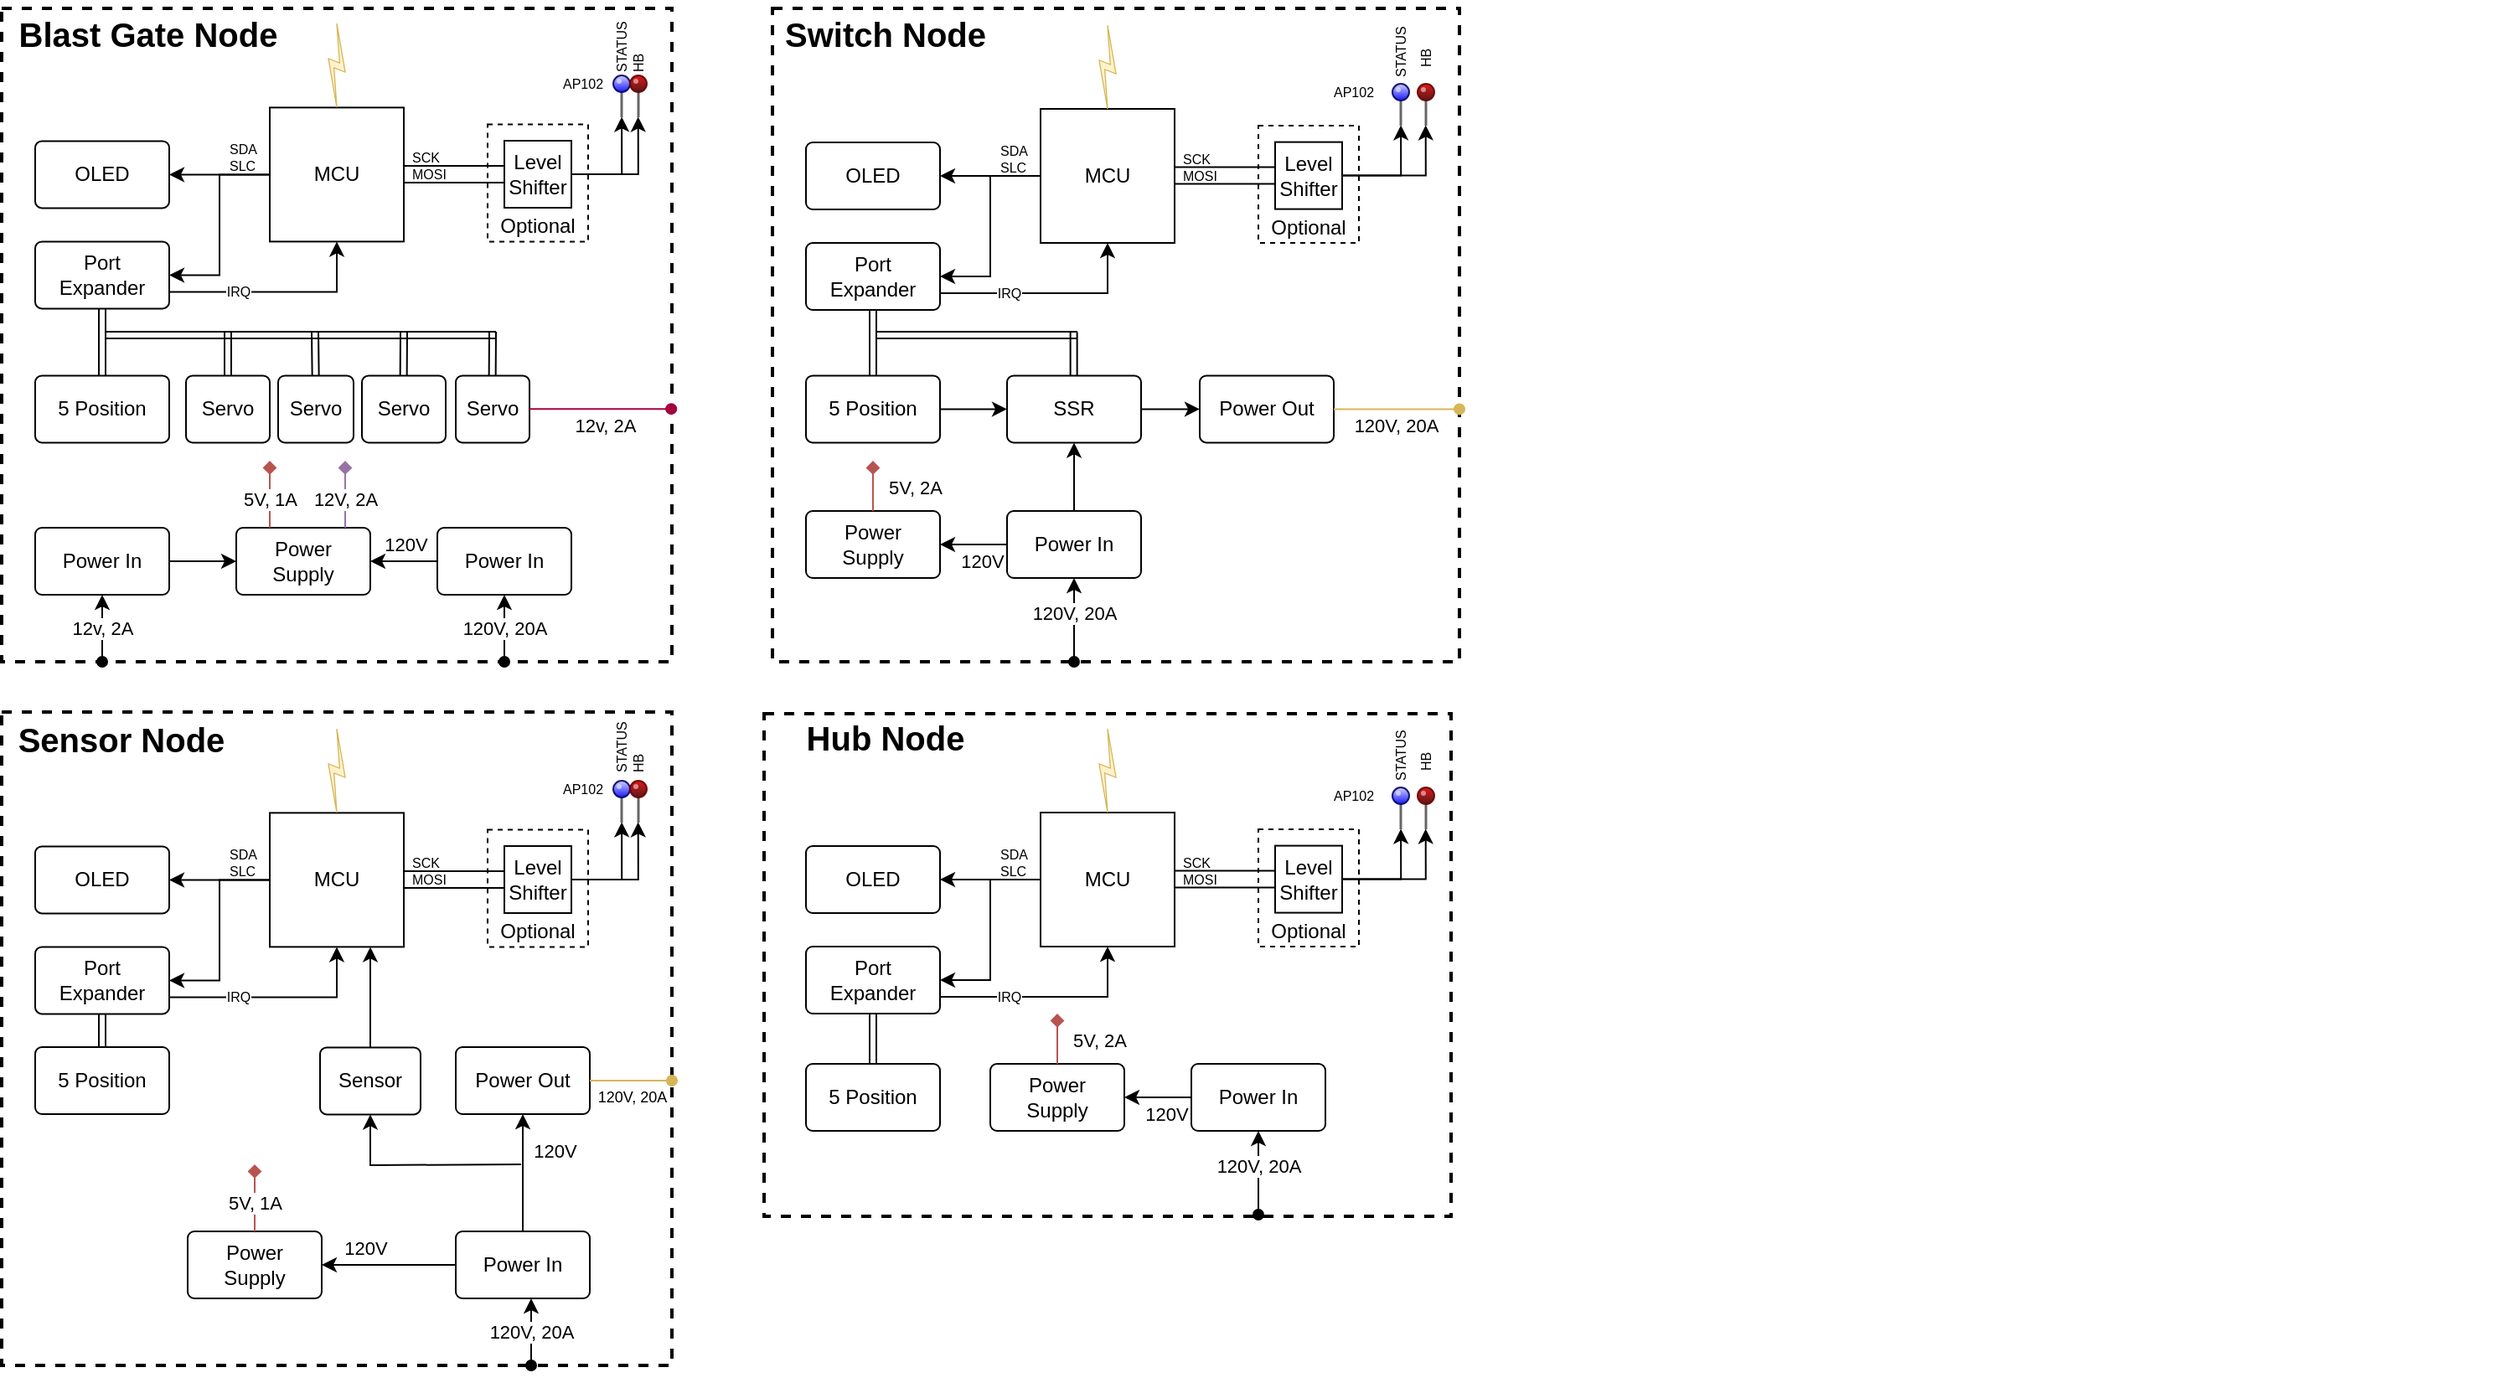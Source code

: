 <mxfile version="22.1.16" type="device">
  <diagram name="System Diagram" id="_6ZR1rnGaM5o8_mGD8o8">
    <mxGraphModel dx="1725" dy="1144" grid="1" gridSize="10" guides="1" tooltips="1" connect="1" arrows="1" fold="1" page="1" pageScale="1" pageWidth="1100" pageHeight="850" math="0" shadow="0">
      <root>
        <mxCell id="0" />
        <mxCell id="1" parent="0" />
        <mxCell id="WBga6ls1zmcrAyu4OCtN-157" value="" style="rounded=0;whiteSpace=wrap;html=1;fillColor=none;dashed=1;strokeWidth=2;" vertex="1" parent="1">
          <mxGeometry x="485" y="441" width="410" height="300" as="geometry" />
        </mxCell>
        <mxCell id="WBga6ls1zmcrAyu4OCtN-152" value="" style="rounded=0;whiteSpace=wrap;html=1;fillColor=none;dashed=1;strokeWidth=2;" vertex="1" parent="1">
          <mxGeometry x="30" y="440" width="400" height="390" as="geometry" />
        </mxCell>
        <mxCell id="WBga6ls1zmcrAyu4OCtN-1" value="" style="rounded=0;whiteSpace=wrap;html=1;fillColor=none;dashed=1;strokeWidth=2;" vertex="1" parent="1">
          <mxGeometry x="30" y="20" width="400" height="390" as="geometry" />
        </mxCell>
        <mxCell id="WBga6ls1zmcrAyu4OCtN-69" value="" style="rounded=0;whiteSpace=wrap;html=1;fillColor=none;dashed=1;strokeWidth=2;" vertex="1" parent="1">
          <mxGeometry x="490" y="20" width="410" height="390" as="geometry" />
        </mxCell>
        <mxCell id="faHavcR_tkQ8VPPTcjVU-18" value="" style="edgeStyle=orthogonalEdgeStyle;rounded=0;orthogonalLoop=1;jettySize=auto;html=1;" parent="1" source="faHavcR_tkQ8VPPTcjVU-1" target="faHavcR_tkQ8VPPTcjVU-17" edge="1">
          <mxGeometry relative="1" as="geometry" />
        </mxCell>
        <mxCell id="faHavcR_tkQ8VPPTcjVU-1" value="MCU" style="whiteSpace=wrap;html=1;aspect=fixed;" parent="1" vertex="1">
          <mxGeometry x="190" y="79.2" width="80" height="80" as="geometry" />
        </mxCell>
        <mxCell id="faHavcR_tkQ8VPPTcjVU-4" value="" style="verticalLabelPosition=top;html=1;shadow=0;dashed=0;verticalAlign=bottom;strokeWidth=1;shape=mxgraph.ios.iPin;fillColor2=#ccccff;fillColor3=#0000ff;strokeColor=#000066;" parent="1" vertex="1">
          <mxGeometry x="395" y="60.0" width="10" height="25" as="geometry" />
        </mxCell>
        <mxCell id="faHavcR_tkQ8VPPTcjVU-5" value="" style="verticalLabelPosition=top;html=1;shadow=0;dashed=0;verticalAlign=bottom;strokeWidth=1;shape=mxgraph.ios.iPin;fillColor2=#dd0000;fillColor3=#440000;strokeColor=#660000;" parent="1" vertex="1">
          <mxGeometry x="405" y="60.0" width="10" height="25" as="geometry" />
        </mxCell>
        <mxCell id="faHavcR_tkQ8VPPTcjVU-11" value="" style="edgeStyle=orthogonalEdgeStyle;rounded=0;orthogonalLoop=1;jettySize=auto;html=1;exitX=1;exitY=0.5;exitDx=0;exitDy=0;entryX=0.505;entryY=0.988;entryDx=0;entryDy=0;entryPerimeter=0;" parent="1" source="0y04TVZpyS5Dk4caRMlW-12" target="faHavcR_tkQ8VPPTcjVU-4" edge="1">
          <mxGeometry relative="1" as="geometry">
            <mxPoint x="280" y="129.2" as="sourcePoint" />
            <mxPoint x="335" y="69.2" as="targetPoint" />
          </mxGeometry>
        </mxCell>
        <mxCell id="faHavcR_tkQ8VPPTcjVU-12" value="" style="edgeStyle=orthogonalEdgeStyle;rounded=0;orthogonalLoop=1;jettySize=auto;html=1;exitX=1;exitY=0.5;exitDx=0;exitDy=0;entryX=0.485;entryY=0.988;entryDx=0;entryDy=0;entryPerimeter=0;" parent="1" source="0y04TVZpyS5Dk4caRMlW-12" target="faHavcR_tkQ8VPPTcjVU-5" edge="1">
          <mxGeometry relative="1" as="geometry">
            <mxPoint x="280" y="129.2" as="sourcePoint" />
            <mxPoint x="345" y="74.2" as="targetPoint" />
          </mxGeometry>
        </mxCell>
        <mxCell id="faHavcR_tkQ8VPPTcjVU-16" value="STATUS" style="text;html=1;strokeColor=none;fillColor=none;align=left;verticalAlign=middle;whiteSpace=wrap;rounded=0;spacing=0;fontSize=8;rotation=-90;" parent="1" vertex="1">
          <mxGeometry x="380" y="33.0" width="40" height="10" as="geometry" />
        </mxCell>
        <mxCell id="faHavcR_tkQ8VPPTcjVU-17" value="OLED" style="rounded=1;arcSize=10;whiteSpace=wrap;html=1;align=center;" parent="1" vertex="1">
          <mxGeometry x="50" y="99.2" width="80" height="40" as="geometry" />
        </mxCell>
        <mxCell id="faHavcR_tkQ8VPPTcjVU-19" value="AP102" style="text;html=1;strokeColor=none;fillColor=none;align=left;verticalAlign=middle;whiteSpace=wrap;rounded=0;spacing=0;fontSize=8;rotation=0;" parent="1" vertex="1">
          <mxGeometry x="365" y="60.0" width="30" height="10" as="geometry" />
        </mxCell>
        <mxCell id="faHavcR_tkQ8VPPTcjVU-21" value="5 Position" style="rounded=1;arcSize=10;whiteSpace=wrap;html=1;align=center;" parent="1" vertex="1">
          <mxGeometry x="50" y="239.2" width="80" height="40" as="geometry" />
        </mxCell>
        <mxCell id="faHavcR_tkQ8VPPTcjVU-22" value="Port&lt;br&gt;Expander" style="rounded=1;arcSize=10;whiteSpace=wrap;html=1;align=center;" parent="1" vertex="1">
          <mxGeometry x="50" y="159.2" width="80" height="40" as="geometry" />
        </mxCell>
        <mxCell id="faHavcR_tkQ8VPPTcjVU-24" value="" style="edgeStyle=orthogonalEdgeStyle;rounded=0;orthogonalLoop=1;jettySize=auto;html=1;exitX=0;exitY=0.5;exitDx=0;exitDy=0;entryX=1;entryY=0.5;entryDx=0;entryDy=0;" parent="1" source="faHavcR_tkQ8VPPTcjVU-1" target="faHavcR_tkQ8VPPTcjVU-22" edge="1">
          <mxGeometry relative="1" as="geometry">
            <mxPoint x="200" y="129.2" as="sourcePoint" />
            <mxPoint x="160" y="129.2" as="targetPoint" />
          </mxGeometry>
        </mxCell>
        <mxCell id="faHavcR_tkQ8VPPTcjVU-28" value="SDA" style="text;html=1;strokeColor=none;fillColor=none;align=left;verticalAlign=middle;whiteSpace=wrap;rounded=0;spacing=0;fontSize=8;rotation=0;" parent="1" vertex="1">
          <mxGeometry x="166" y="99" width="20" height="10" as="geometry" />
        </mxCell>
        <mxCell id="faHavcR_tkQ8VPPTcjVU-29" value="SLC" style="text;html=1;strokeColor=none;fillColor=none;align=left;verticalAlign=middle;whiteSpace=wrap;rounded=0;spacing=0;fontSize=8;rotation=0;" parent="1" vertex="1">
          <mxGeometry x="166" y="109.2" width="20" height="10" as="geometry" />
        </mxCell>
        <mxCell id="0y04TVZpyS5Dk4caRMlW-4" value="" style="shape=image;verticalLabelPosition=bottom;labelBackgroundColor=default;verticalAlign=top;aspect=fixed;imageAspect=0;image=https://files.seeedstudio.com/wiki/XIAO_WiFi/pin_map-2.png;" parent="1" vertex="1">
          <mxGeometry x="1160" y="40" width="360" height="202.5" as="geometry" />
        </mxCell>
        <mxCell id="0y04TVZpyS5Dk4caRMlW-7" value="" style="endArrow=none;html=1;rounded=0;exitX=1;exitY=0.75;exitDx=0;exitDy=0;" parent="1" edge="1">
          <mxGeometry width="50" height="50" relative="1" as="geometry">
            <mxPoint x="270" y="114" as="sourcePoint" />
            <mxPoint x="360" y="114" as="targetPoint" />
          </mxGeometry>
        </mxCell>
        <mxCell id="0y04TVZpyS5Dk4caRMlW-8" value="" style="endArrow=none;html=1;rounded=0;exitX=1;exitY=0.75;exitDx=0;exitDy=0;" parent="1" edge="1">
          <mxGeometry width="50" height="50" relative="1" as="geometry">
            <mxPoint x="270" y="124" as="sourcePoint" />
            <mxPoint x="360" y="124" as="targetPoint" />
          </mxGeometry>
        </mxCell>
        <mxCell id="0y04TVZpyS5Dk4caRMlW-9" value="SCK" style="text;html=1;strokeColor=none;fillColor=none;align=left;verticalAlign=middle;whiteSpace=wrap;rounded=0;spacing=0;fontSize=8;rotation=0;" parent="1" vertex="1">
          <mxGeometry x="275" y="104" width="30" height="10" as="geometry" />
        </mxCell>
        <mxCell id="0y04TVZpyS5Dk4caRMlW-10" value="MOSI" style="text;html=1;strokeColor=none;fillColor=none;align=left;verticalAlign=middle;whiteSpace=wrap;rounded=0;spacing=0;fontSize=8;rotation=0;" parent="1" vertex="1">
          <mxGeometry x="275" y="114" width="30" height="10" as="geometry" />
        </mxCell>
        <mxCell id="0y04TVZpyS5Dk4caRMlW-12" value="Level Shifter" style="whiteSpace=wrap;html=1;aspect=fixed;" parent="1" vertex="1">
          <mxGeometry x="330" y="99" width="40" height="40" as="geometry" />
        </mxCell>
        <mxCell id="0y04TVZpyS5Dk4caRMlW-13" value="" style="shape=link;html=1;rounded=0;entryX=0.5;entryY=1;entryDx=0;entryDy=0;" parent="1" source="faHavcR_tkQ8VPPTcjVU-21" target="faHavcR_tkQ8VPPTcjVU-22" edge="1">
          <mxGeometry width="100" relative="1" as="geometry">
            <mxPoint x="186" y="289.2" as="sourcePoint" />
            <mxPoint x="286" y="289.2" as="targetPoint" />
          </mxGeometry>
        </mxCell>
        <mxCell id="0y04TVZpyS5Dk4caRMlW-15" value="Servo" style="rounded=1;arcSize=10;whiteSpace=wrap;html=1;align=center;" parent="1" vertex="1">
          <mxGeometry x="195" y="239.2" width="45" height="40" as="geometry" />
        </mxCell>
        <mxCell id="0y04TVZpyS5Dk4caRMlW-17" value="Servo" style="rounded=1;arcSize=10;whiteSpace=wrap;html=1;align=center;" parent="1" vertex="1">
          <mxGeometry x="140" y="239.2" width="50" height="40" as="geometry" />
        </mxCell>
        <mxCell id="0y04TVZpyS5Dk4caRMlW-18" value="" style="shape=link;html=1;rounded=0;" parent="1" edge="1">
          <mxGeometry width="100" relative="1" as="geometry">
            <mxPoint x="325" y="215" as="sourcePoint" />
            <mxPoint x="92" y="215" as="targetPoint" />
          </mxGeometry>
        </mxCell>
        <mxCell id="0y04TVZpyS5Dk4caRMlW-20" value="" style="shape=link;html=1;rounded=0;entryX=0.5;entryY=0;entryDx=0;entryDy=0;" parent="1" target="0y04TVZpyS5Dk4caRMlW-17" edge="1">
          <mxGeometry width="100" relative="1" as="geometry">
            <mxPoint x="165" y="213" as="sourcePoint" />
            <mxPoint x="190" y="239.2" as="targetPoint" />
          </mxGeometry>
        </mxCell>
        <mxCell id="0y04TVZpyS5Dk4caRMlW-21" value="Servo" style="rounded=1;arcSize=10;whiteSpace=wrap;html=1;align=center;" parent="1" vertex="1">
          <mxGeometry x="245" y="239.2" width="50" height="40" as="geometry" />
        </mxCell>
        <mxCell id="0y04TVZpyS5Dk4caRMlW-22" value="Servo" style="rounded=1;arcSize=10;whiteSpace=wrap;html=1;align=center;" parent="1" vertex="1">
          <mxGeometry x="301" y="239.2" width="44" height="40" as="geometry" />
        </mxCell>
        <mxCell id="CfkxPBZo19fO3jGWPA_i-1" value="Power&lt;br&gt;Supply" style="rounded=1;arcSize=10;whiteSpace=wrap;html=1;align=center;" parent="1" vertex="1">
          <mxGeometry x="170" y="330" width="80" height="40" as="geometry" />
        </mxCell>
        <mxCell id="CfkxPBZo19fO3jGWPA_i-2" value="" style="endArrow=diamond;html=1;rounded=0;endFill=1;fillColor=#f8cecc;strokeColor=#b85450;" parent="1" edge="1">
          <mxGeometry width="50" height="50" relative="1" as="geometry">
            <mxPoint x="190" y="330" as="sourcePoint" />
            <mxPoint x="190" y="290" as="targetPoint" />
          </mxGeometry>
        </mxCell>
        <mxCell id="CfkxPBZo19fO3jGWPA_i-5" value="5V, 1A" style="edgeLabel;html=1;align=center;verticalAlign=middle;resizable=0;points=[];" parent="CfkxPBZo19fO3jGWPA_i-2" vertex="1" connectable="0">
          <mxGeometry x="-0.441" relative="1" as="geometry">
            <mxPoint y="-6" as="offset" />
          </mxGeometry>
        </mxCell>
        <mxCell id="CfkxPBZo19fO3jGWPA_i-3" value="" style="endArrow=classic;html=1;rounded=0;entryX=1;entryY=0.5;entryDx=0;entryDy=0;edgeStyle=orthogonalEdgeStyle;" parent="1" source="CfkxPBZo19fO3jGWPA_i-6" target="CfkxPBZo19fO3jGWPA_i-1" edge="1">
          <mxGeometry width="50" height="50" relative="1" as="geometry">
            <mxPoint x="149.71" y="410" as="sourcePoint" />
            <mxPoint x="149.71" y="350" as="targetPoint" />
          </mxGeometry>
        </mxCell>
        <mxCell id="CfkxPBZo19fO3jGWPA_i-4" value="120V" style="edgeLabel;html=1;align=center;verticalAlign=middle;resizable=0;points=[];" parent="CfkxPBZo19fO3jGWPA_i-3" vertex="1" connectable="0">
          <mxGeometry x="0.729" relative="1" as="geometry">
            <mxPoint x="15" y="-10" as="offset" />
          </mxGeometry>
        </mxCell>
        <mxCell id="CfkxPBZo19fO3jGWPA_i-6" value="Power In" style="rounded=1;arcSize=10;whiteSpace=wrap;html=1;align=center;" parent="1" vertex="1">
          <mxGeometry x="290" y="330" width="80" height="40" as="geometry" />
        </mxCell>
        <mxCell id="CfkxPBZo19fO3jGWPA_i-8" value="" style="endArrow=classic;html=1;rounded=0;startArrow=oval;startFill=1;" parent="1" edge="1" target="CfkxPBZo19fO3jGWPA_i-6">
          <mxGeometry width="50" height="50" relative="1" as="geometry">
            <mxPoint x="330" y="410" as="sourcePoint" />
            <mxPoint x="300" y="450.0" as="targetPoint" />
          </mxGeometry>
        </mxCell>
        <mxCell id="CfkxPBZo19fO3jGWPA_i-9" value="120V, 20A" style="edgeLabel;html=1;align=center;verticalAlign=middle;resizable=0;points=[];" parent="CfkxPBZo19fO3jGWPA_i-8" vertex="1" connectable="0">
          <mxGeometry x="0.729" relative="1" as="geometry">
            <mxPoint y="14" as="offset" />
          </mxGeometry>
        </mxCell>
        <mxCell id="CfkxPBZo19fO3jGWPA_i-12" value="Optional" style="whiteSpace=wrap;html=1;dashed=1;verticalAlign=bottom;spacing=-1;labelBackgroundColor=default;fillColor=none;spacingBottom=3;" parent="1" vertex="1">
          <mxGeometry x="320" y="89.2" width="60" height="70" as="geometry" />
        </mxCell>
        <mxCell id="CfkxPBZo19fO3jGWPA_i-14" value="HB" style="text;html=1;strokeColor=none;fillColor=none;align=left;verticalAlign=middle;whiteSpace=wrap;rounded=0;spacing=0;fontSize=8;rotation=-90;" parent="1" vertex="1">
          <mxGeometry x="390" y="33.0" width="40" height="10" as="geometry" />
        </mxCell>
        <mxCell id="CfkxPBZo19fO3jGWPA_i-15" value="Power In" style="rounded=1;arcSize=10;whiteSpace=wrap;html=1;align=center;" parent="1" vertex="1">
          <mxGeometry x="50" y="330" width="80" height="40" as="geometry" />
        </mxCell>
        <mxCell id="CfkxPBZo19fO3jGWPA_i-16" value="" style="endArrow=classic;html=1;rounded=0;startArrow=oval;startFill=1;" parent="1" target="CfkxPBZo19fO3jGWPA_i-15" edge="1">
          <mxGeometry width="50" height="50" relative="1" as="geometry">
            <mxPoint x="90" y="410" as="sourcePoint" />
            <mxPoint x="80" y="450.0" as="targetPoint" />
          </mxGeometry>
        </mxCell>
        <mxCell id="CfkxPBZo19fO3jGWPA_i-17" value="12v, 2A" style="edgeLabel;html=1;align=center;verticalAlign=middle;resizable=0;points=[];" parent="CfkxPBZo19fO3jGWPA_i-16" vertex="1" connectable="0">
          <mxGeometry x="0.729" relative="1" as="geometry">
            <mxPoint y="14" as="offset" />
          </mxGeometry>
        </mxCell>
        <mxCell id="CfkxPBZo19fO3jGWPA_i-20" value="" style="endArrow=classic;html=1;rounded=0;entryX=0;entryY=0.5;entryDx=0;entryDy=0;edgeStyle=orthogonalEdgeStyle;" parent="1" source="CfkxPBZo19fO3jGWPA_i-15" target="CfkxPBZo19fO3jGWPA_i-1" edge="1">
          <mxGeometry width="50" height="50" relative="1" as="geometry">
            <mxPoint x="79.76" y="410" as="sourcePoint" />
            <mxPoint x="79.76" y="370" as="targetPoint" />
          </mxGeometry>
        </mxCell>
        <mxCell id="WBga6ls1zmcrAyu4OCtN-2" value="Blast Gate Node" style="text;html=1;strokeColor=none;fillColor=none;align=center;verticalAlign=middle;whiteSpace=wrap;rounded=0;fontSize=20;fontStyle=1" vertex="1" parent="1">
          <mxGeometry x="30" y="20" width="175" height="30" as="geometry" />
        </mxCell>
        <mxCell id="WBga6ls1zmcrAyu4OCtN-4" value="" style="edgeStyle=orthogonalEdgeStyle;rounded=0;orthogonalLoop=1;jettySize=auto;html=1;" edge="1" parent="1" source="WBga6ls1zmcrAyu4OCtN-5" target="WBga6ls1zmcrAyu4OCtN-19">
          <mxGeometry relative="1" as="geometry" />
        </mxCell>
        <mxCell id="WBga6ls1zmcrAyu4OCtN-5" value="MCU" style="whiteSpace=wrap;html=1;aspect=fixed;" vertex="1" parent="1">
          <mxGeometry x="650" y="80" width="80" height="80" as="geometry" />
        </mxCell>
        <mxCell id="WBga6ls1zmcrAyu4OCtN-6" value="" style="verticalAlign=top;verticalLabelPosition=bottom;labelPosition=center;align=center;html=1;outlineConnect=0;fillColor=#fff2cc;strokeColor=#d6b656;gradientDirection=north;strokeWidth=2;shape=mxgraph.networks.comm_link;" vertex="1" parent="1">
          <mxGeometry x="685" y="30" width="10" height="50" as="geometry" />
        </mxCell>
        <mxCell id="WBga6ls1zmcrAyu4OCtN-8" value="" style="verticalLabelPosition=top;html=1;shadow=0;dashed=0;verticalAlign=bottom;strokeWidth=1;shape=mxgraph.ios.iPin;fillColor2=#ccccff;fillColor3=#0000ff;strokeColor=#000066;" vertex="1" parent="1">
          <mxGeometry x="860" y="65" width="10" height="25" as="geometry" />
        </mxCell>
        <mxCell id="WBga6ls1zmcrAyu4OCtN-9" value="" style="verticalLabelPosition=top;html=1;shadow=0;dashed=0;verticalAlign=bottom;strokeWidth=1;shape=mxgraph.ios.iPin;fillColor2=#dd0000;fillColor3=#440000;strokeColor=#660000;" vertex="1" parent="1">
          <mxGeometry x="875" y="65" width="10" height="25" as="geometry" />
        </mxCell>
        <mxCell id="WBga6ls1zmcrAyu4OCtN-13" value="" style="edgeStyle=orthogonalEdgeStyle;rounded=0;orthogonalLoop=1;jettySize=auto;html=1;exitX=1;exitY=0.5;exitDx=0;exitDy=0;entryX=0.505;entryY=0.988;entryDx=0;entryDy=0;entryPerimeter=0;" edge="1" parent="1" source="WBga6ls1zmcrAyu4OCtN-30" target="WBga6ls1zmcrAyu4OCtN-8">
          <mxGeometry relative="1" as="geometry">
            <mxPoint x="740" y="130" as="sourcePoint" />
            <mxPoint x="795" y="70" as="targetPoint" />
          </mxGeometry>
        </mxCell>
        <mxCell id="WBga6ls1zmcrAyu4OCtN-14" value="" style="edgeStyle=orthogonalEdgeStyle;rounded=0;orthogonalLoop=1;jettySize=auto;html=1;exitX=1;exitY=0.5;exitDx=0;exitDy=0;entryX=0.485;entryY=0.988;entryDx=0;entryDy=0;entryPerimeter=0;" edge="1" parent="1" source="WBga6ls1zmcrAyu4OCtN-30" target="WBga6ls1zmcrAyu4OCtN-9">
          <mxGeometry relative="1" as="geometry">
            <mxPoint x="740" y="130" as="sourcePoint" />
            <mxPoint x="805" y="75" as="targetPoint" />
          </mxGeometry>
        </mxCell>
        <mxCell id="WBga6ls1zmcrAyu4OCtN-18" value="STATUS" style="text;html=1;strokeColor=none;fillColor=none;align=left;verticalAlign=middle;whiteSpace=wrap;rounded=0;spacing=0;fontSize=8;rotation=-90;" vertex="1" parent="1">
          <mxGeometry x="845" y="36" width="40" height="10" as="geometry" />
        </mxCell>
        <mxCell id="WBga6ls1zmcrAyu4OCtN-19" value="OLED" style="rounded=1;arcSize=10;whiteSpace=wrap;html=1;align=center;" vertex="1" parent="1">
          <mxGeometry x="510" y="100" width="80" height="40" as="geometry" />
        </mxCell>
        <mxCell id="WBga6ls1zmcrAyu4OCtN-20" value="AP102" style="text;html=1;strokeColor=none;fillColor=none;align=left;verticalAlign=middle;whiteSpace=wrap;rounded=0;spacing=0;fontSize=8;rotation=0;" vertex="1" parent="1">
          <mxGeometry x="825" y="65" width="30" height="10" as="geometry" />
        </mxCell>
        <mxCell id="WBga6ls1zmcrAyu4OCtN-21" value="5 Position" style="rounded=1;arcSize=10;whiteSpace=wrap;html=1;align=center;" vertex="1" parent="1">
          <mxGeometry x="510" y="239.2" width="80" height="40" as="geometry" />
        </mxCell>
        <mxCell id="WBga6ls1zmcrAyu4OCtN-22" value="Port&lt;br&gt;Expander" style="rounded=1;arcSize=10;whiteSpace=wrap;html=1;align=center;" vertex="1" parent="1">
          <mxGeometry x="510" y="160" width="80" height="40" as="geometry" />
        </mxCell>
        <mxCell id="WBga6ls1zmcrAyu4OCtN-23" value="" style="edgeStyle=orthogonalEdgeStyle;rounded=0;orthogonalLoop=1;jettySize=auto;html=1;exitX=0;exitY=0.5;exitDx=0;exitDy=0;entryX=1;entryY=0.5;entryDx=0;entryDy=0;" edge="1" parent="1" source="WBga6ls1zmcrAyu4OCtN-5" target="WBga6ls1zmcrAyu4OCtN-22">
          <mxGeometry relative="1" as="geometry">
            <mxPoint x="660" y="130" as="sourcePoint" />
            <mxPoint x="620" y="130" as="targetPoint" />
          </mxGeometry>
        </mxCell>
        <mxCell id="WBga6ls1zmcrAyu4OCtN-24" value="SDA" style="text;html=1;strokeColor=none;fillColor=none;align=left;verticalAlign=middle;whiteSpace=wrap;rounded=0;spacing=0;fontSize=8;rotation=0;" vertex="1" parent="1">
          <mxGeometry x="626" y="99.8" width="20" height="10" as="geometry" />
        </mxCell>
        <mxCell id="WBga6ls1zmcrAyu4OCtN-25" value="SLC" style="text;html=1;strokeColor=none;fillColor=none;align=left;verticalAlign=middle;whiteSpace=wrap;rounded=0;spacing=0;fontSize=8;rotation=0;" vertex="1" parent="1">
          <mxGeometry x="626" y="110" width="20" height="10" as="geometry" />
        </mxCell>
        <mxCell id="WBga6ls1zmcrAyu4OCtN-26" value="" style="endArrow=none;html=1;rounded=0;exitX=1;exitY=0.75;exitDx=0;exitDy=0;" edge="1" parent="1">
          <mxGeometry width="50" height="50" relative="1" as="geometry">
            <mxPoint x="730" y="114.8" as="sourcePoint" />
            <mxPoint x="820" y="114.8" as="targetPoint" />
          </mxGeometry>
        </mxCell>
        <mxCell id="WBga6ls1zmcrAyu4OCtN-27" value="" style="endArrow=none;html=1;rounded=0;exitX=1;exitY=0.75;exitDx=0;exitDy=0;" edge="1" parent="1">
          <mxGeometry width="50" height="50" relative="1" as="geometry">
            <mxPoint x="730" y="124.8" as="sourcePoint" />
            <mxPoint x="820" y="124.8" as="targetPoint" />
          </mxGeometry>
        </mxCell>
        <mxCell id="WBga6ls1zmcrAyu4OCtN-28" value="SCK" style="text;html=1;strokeColor=none;fillColor=none;align=left;verticalAlign=middle;whiteSpace=wrap;rounded=0;spacing=0;fontSize=8;rotation=0;" vertex="1" parent="1">
          <mxGeometry x="735" y="104.8" width="30" height="10" as="geometry" />
        </mxCell>
        <mxCell id="WBga6ls1zmcrAyu4OCtN-29" value="MOSI" style="text;html=1;strokeColor=none;fillColor=none;align=left;verticalAlign=middle;whiteSpace=wrap;rounded=0;spacing=0;fontSize=8;rotation=0;" vertex="1" parent="1">
          <mxGeometry x="735" y="114.8" width="30" height="10" as="geometry" />
        </mxCell>
        <mxCell id="WBga6ls1zmcrAyu4OCtN-30" value="Level Shifter" style="whiteSpace=wrap;html=1;aspect=fixed;" vertex="1" parent="1">
          <mxGeometry x="790" y="99.8" width="40" height="40" as="geometry" />
        </mxCell>
        <mxCell id="WBga6ls1zmcrAyu4OCtN-31" value="" style="shape=link;html=1;rounded=0;entryX=0.5;entryY=1;entryDx=0;entryDy=0;" edge="1" parent="1" source="WBga6ls1zmcrAyu4OCtN-21" target="WBga6ls1zmcrAyu4OCtN-22">
          <mxGeometry width="100" relative="1" as="geometry">
            <mxPoint x="646" y="290" as="sourcePoint" />
            <mxPoint x="746" y="290" as="targetPoint" />
          </mxGeometry>
        </mxCell>
        <mxCell id="WBga6ls1zmcrAyu4OCtN-71" value="" style="edgeStyle=orthogonalEdgeStyle;rounded=0;orthogonalLoop=1;jettySize=auto;html=1;" edge="1" parent="1" source="WBga6ls1zmcrAyu4OCtN-33" target="WBga6ls1zmcrAyu4OCtN-56">
          <mxGeometry relative="1" as="geometry" />
        </mxCell>
        <mxCell id="WBga6ls1zmcrAyu4OCtN-33" value="SSR" style="rounded=1;arcSize=10;whiteSpace=wrap;html=1;align=center;" vertex="1" parent="1">
          <mxGeometry x="630" y="239.2" width="80" height="40" as="geometry" />
        </mxCell>
        <mxCell id="WBga6ls1zmcrAyu4OCtN-44" value="" style="rounded=0;orthogonalLoop=1;jettySize=auto;html=1;" edge="1" parent="1" source="WBga6ls1zmcrAyu4OCtN-21" target="WBga6ls1zmcrAyu4OCtN-33">
          <mxGeometry relative="1" as="geometry">
            <mxPoint x="590" y="259.2" as="sourcePoint" />
          </mxGeometry>
        </mxCell>
        <mxCell id="WBga6ls1zmcrAyu4OCtN-49" value="Power&lt;br&gt;Supply" style="rounded=1;arcSize=10;whiteSpace=wrap;html=1;align=center;" vertex="1" parent="1">
          <mxGeometry x="510" y="320" width="80" height="40" as="geometry" />
        </mxCell>
        <mxCell id="WBga6ls1zmcrAyu4OCtN-50" value="" style="endArrow=diamond;html=1;rounded=0;endFill=1;fillColor=#f8cecc;strokeColor=#b85450;" edge="1" parent="1" source="WBga6ls1zmcrAyu4OCtN-49">
          <mxGeometry width="50" height="50" relative="1" as="geometry">
            <mxPoint x="520" y="310" as="sourcePoint" />
            <mxPoint x="550" y="290" as="targetPoint" />
          </mxGeometry>
        </mxCell>
        <mxCell id="WBga6ls1zmcrAyu4OCtN-51" value="5V, 2A" style="edgeLabel;html=1;align=center;verticalAlign=middle;resizable=0;points=[];" vertex="1" connectable="0" parent="WBga6ls1zmcrAyu4OCtN-50">
          <mxGeometry x="-0.441" relative="1" as="geometry">
            <mxPoint x="25" y="-6" as="offset" />
          </mxGeometry>
        </mxCell>
        <mxCell id="WBga6ls1zmcrAyu4OCtN-52" value="" style="endArrow=classic;html=1;rounded=0;edgeStyle=orthogonalEdgeStyle;" edge="1" parent="1" source="WBga6ls1zmcrAyu4OCtN-55" target="WBga6ls1zmcrAyu4OCtN-49">
          <mxGeometry width="50" height="50" relative="1" as="geometry">
            <mxPoint x="489.71" y="410" as="sourcePoint" />
            <mxPoint x="489.71" y="350" as="targetPoint" />
          </mxGeometry>
        </mxCell>
        <mxCell id="WBga6ls1zmcrAyu4OCtN-53" value="120V" style="edgeLabel;html=1;align=center;verticalAlign=middle;resizable=0;points=[];" vertex="1" connectable="0" parent="WBga6ls1zmcrAyu4OCtN-52">
          <mxGeometry x="0.729" relative="1" as="geometry">
            <mxPoint x="19" y="10" as="offset" />
          </mxGeometry>
        </mxCell>
        <mxCell id="WBga6ls1zmcrAyu4OCtN-54" value="" style="edgeStyle=orthogonalEdgeStyle;rounded=0;orthogonalLoop=1;jettySize=auto;html=1;entryX=0.5;entryY=1;entryDx=0;entryDy=0;" edge="1" parent="1" source="WBga6ls1zmcrAyu4OCtN-55" target="WBga6ls1zmcrAyu4OCtN-33">
          <mxGeometry relative="1" as="geometry" />
        </mxCell>
        <mxCell id="WBga6ls1zmcrAyu4OCtN-55" value="Power In" style="rounded=1;arcSize=10;whiteSpace=wrap;html=1;align=center;" vertex="1" parent="1">
          <mxGeometry x="630" y="320" width="80" height="40" as="geometry" />
        </mxCell>
        <mxCell id="WBga6ls1zmcrAyu4OCtN-56" value="Power Out" style="rounded=1;arcSize=10;whiteSpace=wrap;html=1;align=center;" vertex="1" parent="1">
          <mxGeometry x="745" y="239.2" width="80" height="40" as="geometry" />
        </mxCell>
        <mxCell id="WBga6ls1zmcrAyu4OCtN-57" value="" style="endArrow=classic;html=1;rounded=0;startArrow=oval;startFill=1;" edge="1" parent="1" target="WBga6ls1zmcrAyu4OCtN-55">
          <mxGeometry width="50" height="50" relative="1" as="geometry">
            <mxPoint x="670" y="410" as="sourcePoint" />
            <mxPoint x="640" y="450" as="targetPoint" />
          </mxGeometry>
        </mxCell>
        <mxCell id="WBga6ls1zmcrAyu4OCtN-58" value="120V, 20A" style="edgeLabel;html=1;align=center;verticalAlign=middle;resizable=0;points=[];" vertex="1" connectable="0" parent="WBga6ls1zmcrAyu4OCtN-57">
          <mxGeometry x="0.729" relative="1" as="geometry">
            <mxPoint y="14" as="offset" />
          </mxGeometry>
        </mxCell>
        <mxCell id="WBga6ls1zmcrAyu4OCtN-59" value="" style="endArrow=oval;html=1;rounded=0;endFill=1;fillColor=#fff2cc;strokeColor=#d6b656;" edge="1" parent="1" source="WBga6ls1zmcrAyu4OCtN-56">
          <mxGeometry width="50" height="50" relative="1" as="geometry">
            <mxPoint x="790" y="239.2" as="sourcePoint" />
            <mxPoint x="900" y="259.2" as="targetPoint" />
          </mxGeometry>
        </mxCell>
        <mxCell id="WBga6ls1zmcrAyu4OCtN-60" value="120V, 20A" style="edgeLabel;html=1;align=center;verticalAlign=middle;resizable=0;points=[];" vertex="1" connectable="0" parent="WBga6ls1zmcrAyu4OCtN-59">
          <mxGeometry x="0.729" relative="1" as="geometry">
            <mxPoint x="-28" y="10" as="offset" />
          </mxGeometry>
        </mxCell>
        <mxCell id="WBga6ls1zmcrAyu4OCtN-61" value="Optional" style="whiteSpace=wrap;html=1;dashed=1;verticalAlign=bottom;spacing=-1;labelBackgroundColor=default;fillColor=none;spacingBottom=3;" vertex="1" parent="1">
          <mxGeometry x="780" y="90" width="60" height="70" as="geometry" />
        </mxCell>
        <mxCell id="WBga6ls1zmcrAyu4OCtN-62" value="HB" style="text;html=1;strokeColor=none;fillColor=none;align=left;verticalAlign=middle;whiteSpace=wrap;rounded=0;spacing=0;fontSize=8;rotation=-90;" vertex="1" parent="1">
          <mxGeometry x="860" y="30" width="40" height="10" as="geometry" />
        </mxCell>
        <mxCell id="WBga6ls1zmcrAyu4OCtN-70" value="Switch Node" style="text;html=1;strokeColor=none;fillColor=none;align=center;verticalAlign=middle;whiteSpace=wrap;rounded=0;fontSize=20;fontStyle=1" vertex="1" parent="1">
          <mxGeometry x="490" y="20" width="135" height="30" as="geometry" />
        </mxCell>
        <mxCell id="WBga6ls1zmcrAyu4OCtN-72" value="" style="verticalAlign=top;verticalLabelPosition=bottom;labelPosition=center;align=center;html=1;outlineConnect=0;fillColor=#fff2cc;strokeColor=#d6b656;gradientDirection=north;strokeWidth=2;shape=mxgraph.networks.comm_link;" vertex="1" parent="1">
          <mxGeometry x="225" y="29.0" width="10" height="50" as="geometry" />
        </mxCell>
        <mxCell id="WBga6ls1zmcrAyu4OCtN-73" value="" style="endArrow=classic;html=1;rounded=0;entryX=0.5;entryY=1;entryDx=0;entryDy=0;exitX=1;exitY=0.75;exitDx=0;exitDy=0;edgeStyle=orthogonalEdgeStyle;fontSize=10;" edge="1" parent="1" source="faHavcR_tkQ8VPPTcjVU-22" target="faHavcR_tkQ8VPPTcjVU-1">
          <mxGeometry width="50" height="50" relative="1" as="geometry">
            <mxPoint x="460" y="299.2" as="sourcePoint" />
            <mxPoint x="510" y="249.2" as="targetPoint" />
          </mxGeometry>
        </mxCell>
        <mxCell id="WBga6ls1zmcrAyu4OCtN-75" value="&lt;font style=&quot;font-size: 8px;&quot;&gt;IRQ&lt;/font&gt;" style="edgeLabel;html=1;align=center;verticalAlign=middle;resizable=0;points=[];" vertex="1" connectable="0" parent="WBga6ls1zmcrAyu4OCtN-73">
          <mxGeometry x="-0.366" y="1" relative="1" as="geometry">
            <mxPoint as="offset" />
          </mxGeometry>
        </mxCell>
        <mxCell id="WBga6ls1zmcrAyu4OCtN-76" value="" style="edgeStyle=orthogonalEdgeStyle;rounded=0;orthogonalLoop=1;jettySize=auto;html=1;" edge="1" source="WBga6ls1zmcrAyu4OCtN-77" target="WBga6ls1zmcrAyu4OCtN-82" parent="1">
          <mxGeometry relative="1" as="geometry" />
        </mxCell>
        <mxCell id="WBga6ls1zmcrAyu4OCtN-77" value="MCU" style="whiteSpace=wrap;html=1;aspect=fixed;" vertex="1" parent="1">
          <mxGeometry x="190" y="500.2" width="80" height="80" as="geometry" />
        </mxCell>
        <mxCell id="WBga6ls1zmcrAyu4OCtN-78" value="" style="verticalLabelPosition=top;html=1;shadow=0;dashed=0;verticalAlign=bottom;strokeWidth=1;shape=mxgraph.ios.iPin;fillColor2=#ccccff;fillColor3=#0000ff;strokeColor=#000066;" vertex="1" parent="1">
          <mxGeometry x="395" y="481" width="10" height="25" as="geometry" />
        </mxCell>
        <mxCell id="WBga6ls1zmcrAyu4OCtN-79" value="" style="verticalLabelPosition=top;html=1;shadow=0;dashed=0;verticalAlign=bottom;strokeWidth=1;shape=mxgraph.ios.iPin;fillColor2=#dd0000;fillColor3=#440000;strokeColor=#660000;" vertex="1" parent="1">
          <mxGeometry x="405" y="481" width="10" height="25" as="geometry" />
        </mxCell>
        <mxCell id="WBga6ls1zmcrAyu4OCtN-80" value="" style="edgeStyle=orthogonalEdgeStyle;rounded=0;orthogonalLoop=1;jettySize=auto;html=1;exitX=1;exitY=0.5;exitDx=0;exitDy=0;entryX=0.505;entryY=0.988;entryDx=0;entryDy=0;entryPerimeter=0;" edge="1" source="WBga6ls1zmcrAyu4OCtN-93" target="WBga6ls1zmcrAyu4OCtN-78" parent="1">
          <mxGeometry relative="1" as="geometry">
            <mxPoint x="280" y="550.2" as="sourcePoint" />
            <mxPoint x="335" y="490.2" as="targetPoint" />
          </mxGeometry>
        </mxCell>
        <mxCell id="WBga6ls1zmcrAyu4OCtN-81" value="" style="edgeStyle=orthogonalEdgeStyle;rounded=0;orthogonalLoop=1;jettySize=auto;html=1;exitX=1;exitY=0.5;exitDx=0;exitDy=0;entryX=0.485;entryY=0.988;entryDx=0;entryDy=0;entryPerimeter=0;" edge="1" source="WBga6ls1zmcrAyu4OCtN-93" target="WBga6ls1zmcrAyu4OCtN-79" parent="1">
          <mxGeometry relative="1" as="geometry">
            <mxPoint x="280" y="550.2" as="sourcePoint" />
            <mxPoint x="345" y="495.2" as="targetPoint" />
          </mxGeometry>
        </mxCell>
        <mxCell id="WBga6ls1zmcrAyu4OCtN-82" value="OLED" style="rounded=1;arcSize=10;whiteSpace=wrap;html=1;align=center;" vertex="1" parent="1">
          <mxGeometry x="50" y="520.2" width="80" height="40" as="geometry" />
        </mxCell>
        <mxCell id="WBga6ls1zmcrAyu4OCtN-83" value="AP102" style="text;html=1;strokeColor=none;fillColor=none;align=left;verticalAlign=middle;whiteSpace=wrap;rounded=0;spacing=0;fontSize=8;rotation=0;" vertex="1" parent="1">
          <mxGeometry x="365" y="481" width="30" height="10" as="geometry" />
        </mxCell>
        <mxCell id="WBga6ls1zmcrAyu4OCtN-84" value="5 Position" style="rounded=1;arcSize=10;whiteSpace=wrap;html=1;align=center;" vertex="1" parent="1">
          <mxGeometry x="50" y="640" width="80" height="40" as="geometry" />
        </mxCell>
        <mxCell id="WBga6ls1zmcrAyu4OCtN-85" value="Port&lt;br&gt;Expander" style="rounded=1;arcSize=10;whiteSpace=wrap;html=1;align=center;" vertex="1" parent="1">
          <mxGeometry x="50" y="580.2" width="80" height="40" as="geometry" />
        </mxCell>
        <mxCell id="WBga6ls1zmcrAyu4OCtN-86" value="" style="edgeStyle=orthogonalEdgeStyle;rounded=0;orthogonalLoop=1;jettySize=auto;html=1;exitX=0;exitY=0.5;exitDx=0;exitDy=0;entryX=1;entryY=0.5;entryDx=0;entryDy=0;" edge="1" source="WBga6ls1zmcrAyu4OCtN-77" target="WBga6ls1zmcrAyu4OCtN-85" parent="1">
          <mxGeometry relative="1" as="geometry">
            <mxPoint x="200" y="550.2" as="sourcePoint" />
            <mxPoint x="160" y="550.2" as="targetPoint" />
          </mxGeometry>
        </mxCell>
        <mxCell id="WBga6ls1zmcrAyu4OCtN-87" value="SDA" style="text;html=1;strokeColor=none;fillColor=none;align=left;verticalAlign=middle;whiteSpace=wrap;rounded=0;spacing=0;fontSize=8;rotation=0;" vertex="1" parent="1">
          <mxGeometry x="166" y="520" width="20" height="10" as="geometry" />
        </mxCell>
        <mxCell id="WBga6ls1zmcrAyu4OCtN-88" value="SLC" style="text;html=1;strokeColor=none;fillColor=none;align=left;verticalAlign=middle;whiteSpace=wrap;rounded=0;spacing=0;fontSize=8;rotation=0;" vertex="1" parent="1">
          <mxGeometry x="166" y="530.2" width="20" height="10" as="geometry" />
        </mxCell>
        <mxCell id="WBga6ls1zmcrAyu4OCtN-89" value="" style="endArrow=none;html=1;rounded=0;exitX=1;exitY=0.75;exitDx=0;exitDy=0;" edge="1" parent="1">
          <mxGeometry width="50" height="50" relative="1" as="geometry">
            <mxPoint x="270" y="535" as="sourcePoint" />
            <mxPoint x="360" y="535" as="targetPoint" />
          </mxGeometry>
        </mxCell>
        <mxCell id="WBga6ls1zmcrAyu4OCtN-90" value="" style="endArrow=none;html=1;rounded=0;exitX=1;exitY=0.75;exitDx=0;exitDy=0;" edge="1" parent="1">
          <mxGeometry width="50" height="50" relative="1" as="geometry">
            <mxPoint x="270" y="545" as="sourcePoint" />
            <mxPoint x="360" y="545" as="targetPoint" />
          </mxGeometry>
        </mxCell>
        <mxCell id="WBga6ls1zmcrAyu4OCtN-91" value="SCK" style="text;html=1;strokeColor=none;fillColor=none;align=left;verticalAlign=middle;whiteSpace=wrap;rounded=0;spacing=0;fontSize=8;rotation=0;" vertex="1" parent="1">
          <mxGeometry x="275" y="525" width="30" height="10" as="geometry" />
        </mxCell>
        <mxCell id="WBga6ls1zmcrAyu4OCtN-92" value="MOSI" style="text;html=1;strokeColor=none;fillColor=none;align=left;verticalAlign=middle;whiteSpace=wrap;rounded=0;spacing=0;fontSize=8;rotation=0;" vertex="1" parent="1">
          <mxGeometry x="275" y="535" width="30" height="10" as="geometry" />
        </mxCell>
        <mxCell id="WBga6ls1zmcrAyu4OCtN-93" value="Level Shifter" style="whiteSpace=wrap;html=1;aspect=fixed;" vertex="1" parent="1">
          <mxGeometry x="330" y="520" width="40" height="40" as="geometry" />
        </mxCell>
        <mxCell id="WBga6ls1zmcrAyu4OCtN-94" value="" style="shape=link;html=1;rounded=0;entryX=0.5;entryY=1;entryDx=0;entryDy=0;" edge="1" source="WBga6ls1zmcrAyu4OCtN-84" target="WBga6ls1zmcrAyu4OCtN-85" parent="1">
          <mxGeometry width="100" relative="1" as="geometry">
            <mxPoint x="186" y="710.2" as="sourcePoint" />
            <mxPoint x="286" y="710.2" as="targetPoint" />
          </mxGeometry>
        </mxCell>
        <mxCell id="WBga6ls1zmcrAyu4OCtN-104" value="Sensor" style="rounded=1;arcSize=10;whiteSpace=wrap;html=1;align=center;" vertex="1" parent="1">
          <mxGeometry x="220" y="640.2" width="60" height="40" as="geometry" />
        </mxCell>
        <mxCell id="WBga6ls1zmcrAyu4OCtN-112" value="" style="endArrow=classic;html=1;rounded=0;" edge="1" source="WBga6ls1zmcrAyu4OCtN-142" target="WBga6ls1zmcrAyu4OCtN-116" parent="1">
          <mxGeometry width="50" height="50" relative="1" as="geometry">
            <mxPoint x="114.71" y="980.2" as="sourcePoint" />
            <mxPoint x="114.71" y="920.2" as="targetPoint" />
          </mxGeometry>
        </mxCell>
        <mxCell id="WBga6ls1zmcrAyu4OCtN-113" value="120V" style="edgeLabel;html=1;align=center;verticalAlign=middle;resizable=0;points=[];" vertex="1" connectable="0" parent="WBga6ls1zmcrAyu4OCtN-112">
          <mxGeometry x="0.729" relative="1" as="geometry">
            <mxPoint x="19" y="12" as="offset" />
          </mxGeometry>
        </mxCell>
        <mxCell id="WBga6ls1zmcrAyu4OCtN-116" value="Power Out" style="rounded=1;arcSize=10;whiteSpace=wrap;html=1;align=center;" vertex="1" parent="1">
          <mxGeometry x="301" y="640" width="80" height="40" as="geometry" />
        </mxCell>
        <mxCell id="WBga6ls1zmcrAyu4OCtN-119" value="" style="endArrow=oval;html=1;rounded=0;exitX=1;exitY=0.5;exitDx=0;exitDy=0;fillColor=#fff2cc;strokeColor=#d6b656;endFill=1;" edge="1" source="WBga6ls1zmcrAyu4OCtN-116" parent="1">
          <mxGeometry width="50" height="50" relative="1" as="geometry">
            <mxPoint x="341" y="660" as="sourcePoint" />
            <mxPoint x="430" y="660" as="targetPoint" />
          </mxGeometry>
        </mxCell>
        <mxCell id="WBga6ls1zmcrAyu4OCtN-120" value="120V, 20A" style="edgeLabel;html=1;align=center;verticalAlign=middle;resizable=0;points=[];fontSize=9;" vertex="1" connectable="0" parent="WBga6ls1zmcrAyu4OCtN-119">
          <mxGeometry x="0.729" relative="1" as="geometry">
            <mxPoint x="-18" y="10" as="offset" />
          </mxGeometry>
        </mxCell>
        <mxCell id="WBga6ls1zmcrAyu4OCtN-121" value="Optional" style="whiteSpace=wrap;html=1;dashed=1;verticalAlign=bottom;spacing=-1;labelBackgroundColor=default;fillColor=none;spacingBottom=3;" vertex="1" parent="1">
          <mxGeometry x="320" y="510.2" width="60" height="70" as="geometry" />
        </mxCell>
        <mxCell id="WBga6ls1zmcrAyu4OCtN-125" value="" style="endArrow=classic;html=1;rounded=0;edgeStyle=orthogonalEdgeStyle;entryX=0.5;entryY=1;entryDx=0;entryDy=0;" edge="1" target="WBga6ls1zmcrAyu4OCtN-104" parent="1">
          <mxGeometry width="50" height="50" relative="1" as="geometry">
            <mxPoint x="340" y="710" as="sourcePoint" />
            <mxPoint x="425.0" y="904.2" as="targetPoint" />
          </mxGeometry>
        </mxCell>
        <mxCell id="WBga6ls1zmcrAyu4OCtN-128" value="" style="verticalAlign=top;verticalLabelPosition=bottom;labelPosition=center;align=center;html=1;outlineConnect=0;fillColor=#fff2cc;strokeColor=#d6b656;gradientDirection=north;strokeWidth=2;shape=mxgraph.networks.comm_link;" vertex="1" parent="1">
          <mxGeometry x="225" y="450" width="10" height="50" as="geometry" />
        </mxCell>
        <mxCell id="WBga6ls1zmcrAyu4OCtN-129" value="" style="endArrow=classic;html=1;rounded=0;entryX=0.5;entryY=1;entryDx=0;entryDy=0;exitX=1;exitY=0.75;exitDx=0;exitDy=0;edgeStyle=orthogonalEdgeStyle;fontSize=10;" edge="1" source="WBga6ls1zmcrAyu4OCtN-85" target="WBga6ls1zmcrAyu4OCtN-77" parent="1">
          <mxGeometry width="50" height="50" relative="1" as="geometry">
            <mxPoint x="460" y="720.2" as="sourcePoint" />
            <mxPoint x="510" y="670.2" as="targetPoint" />
          </mxGeometry>
        </mxCell>
        <mxCell id="WBga6ls1zmcrAyu4OCtN-130" value="&lt;font style=&quot;font-size: 8px;&quot;&gt;IRQ&lt;/font&gt;" style="edgeLabel;html=1;align=center;verticalAlign=middle;resizable=0;points=[];" vertex="1" connectable="0" parent="WBga6ls1zmcrAyu4OCtN-129">
          <mxGeometry x="-0.366" y="1" relative="1" as="geometry">
            <mxPoint as="offset" />
          </mxGeometry>
        </mxCell>
        <mxCell id="WBga6ls1zmcrAyu4OCtN-134" value="" style="shape=link;html=1;rounded=0;entryX=0.5;entryY=0;entryDx=0;entryDy=0;" edge="1" parent="1">
          <mxGeometry width="100" relative="1" as="geometry">
            <mxPoint x="217" y="213" as="sourcePoint" />
            <mxPoint x="217.33" y="239.2" as="targetPoint" />
          </mxGeometry>
        </mxCell>
        <mxCell id="WBga6ls1zmcrAyu4OCtN-135" value="" style="shape=link;html=1;rounded=0;entryX=0.5;entryY=0;entryDx=0;entryDy=0;" edge="1" parent="1">
          <mxGeometry width="100" relative="1" as="geometry">
            <mxPoint x="270" y="213" as="sourcePoint" />
            <mxPoint x="269.83" y="239.2" as="targetPoint" />
          </mxGeometry>
        </mxCell>
        <mxCell id="WBga6ls1zmcrAyu4OCtN-136" value="" style="shape=link;html=1;rounded=0;entryX=0.5;entryY=0;entryDx=0;entryDy=0;" edge="1" parent="1">
          <mxGeometry width="100" relative="1" as="geometry">
            <mxPoint x="323" y="213" as="sourcePoint" />
            <mxPoint x="322.83" y="239.2" as="targetPoint" />
          </mxGeometry>
        </mxCell>
        <mxCell id="WBga6ls1zmcrAyu4OCtN-137" value="Power&lt;br&gt;Supply" style="rounded=1;arcSize=10;whiteSpace=wrap;html=1;align=center;" vertex="1" parent="1">
          <mxGeometry x="141" y="750" width="80" height="40" as="geometry" />
        </mxCell>
        <mxCell id="WBga6ls1zmcrAyu4OCtN-138" value="" style="endArrow=diamond;html=1;rounded=0;endFill=1;fillColor=#f8cecc;strokeColor=#b85450;" edge="1" source="WBga6ls1zmcrAyu4OCtN-137" parent="1">
          <mxGeometry width="50" height="50" relative="1" as="geometry">
            <mxPoint x="151" y="730" as="sourcePoint" />
            <mxPoint x="181" y="710" as="targetPoint" />
          </mxGeometry>
        </mxCell>
        <mxCell id="WBga6ls1zmcrAyu4OCtN-139" value="5V, 1A" style="edgeLabel;html=1;align=center;verticalAlign=middle;resizable=0;points=[];" vertex="1" connectable="0" parent="WBga6ls1zmcrAyu4OCtN-138">
          <mxGeometry x="-0.441" relative="1" as="geometry">
            <mxPoint y="-6" as="offset" />
          </mxGeometry>
        </mxCell>
        <mxCell id="WBga6ls1zmcrAyu4OCtN-140" value="" style="endArrow=classic;html=1;rounded=0;entryX=1;entryY=0.5;entryDx=0;entryDy=0;edgeStyle=orthogonalEdgeStyle;" edge="1" source="WBga6ls1zmcrAyu4OCtN-142" target="WBga6ls1zmcrAyu4OCtN-137" parent="1">
          <mxGeometry width="50" height="50" relative="1" as="geometry">
            <mxPoint x="30.71" y="850" as="sourcePoint" />
            <mxPoint x="30.71" y="790" as="targetPoint" />
          </mxGeometry>
        </mxCell>
        <mxCell id="WBga6ls1zmcrAyu4OCtN-141" value="120V" style="edgeLabel;html=1;align=center;verticalAlign=middle;resizable=0;points=[];" vertex="1" connectable="0" parent="WBga6ls1zmcrAyu4OCtN-140">
          <mxGeometry x="0.729" relative="1" as="geometry">
            <mxPoint x="15" y="-10" as="offset" />
          </mxGeometry>
        </mxCell>
        <mxCell id="WBga6ls1zmcrAyu4OCtN-142" value="Power In" style="rounded=1;arcSize=10;whiteSpace=wrap;html=1;align=center;" vertex="1" parent="1">
          <mxGeometry x="301" y="750" width="80" height="40" as="geometry" />
        </mxCell>
        <mxCell id="WBga6ls1zmcrAyu4OCtN-143" value="" style="endArrow=classic;html=1;rounded=0;startArrow=oval;startFill=1;" edge="1" parent="1">
          <mxGeometry width="50" height="50" relative="1" as="geometry">
            <mxPoint x="346" y="830" as="sourcePoint" />
            <mxPoint x="346" y="790" as="targetPoint" />
          </mxGeometry>
        </mxCell>
        <mxCell id="WBga6ls1zmcrAyu4OCtN-144" value="120V, 20A" style="edgeLabel;html=1;align=center;verticalAlign=middle;resizable=0;points=[];" vertex="1" connectable="0" parent="WBga6ls1zmcrAyu4OCtN-143">
          <mxGeometry x="0.729" relative="1" as="geometry">
            <mxPoint y="14" as="offset" />
          </mxGeometry>
        </mxCell>
        <mxCell id="WBga6ls1zmcrAyu4OCtN-151" value="" style="endArrow=classic;html=1;rounded=0;edgeStyle=orthogonalEdgeStyle;entryX=0.75;entryY=1;entryDx=0;entryDy=0;exitX=0.5;exitY=0;exitDx=0;exitDy=0;" edge="1" parent="1" source="WBga6ls1zmcrAyu4OCtN-104" target="WBga6ls1zmcrAyu4OCtN-77">
          <mxGeometry width="50" height="50" relative="1" as="geometry">
            <mxPoint x="276" y="820" as="sourcePoint" />
            <mxPoint x="288" y="720" as="targetPoint" />
          </mxGeometry>
        </mxCell>
        <mxCell id="WBga6ls1zmcrAyu4OCtN-153" value="Sensor Node" style="text;html=1;strokeColor=none;fillColor=none;align=center;verticalAlign=middle;whiteSpace=wrap;rounded=0;fontSize=20;fontStyle=1" vertex="1" parent="1">
          <mxGeometry x="30" y="441" width="142.5" height="30" as="geometry" />
        </mxCell>
        <mxCell id="WBga6ls1zmcrAyu4OCtN-155" value="STATUS" style="text;html=1;strokeColor=none;fillColor=none;align=left;verticalAlign=middle;whiteSpace=wrap;rounded=0;spacing=0;fontSize=8;rotation=-90;" vertex="1" parent="1">
          <mxGeometry x="380" y="451" width="40" height="10" as="geometry" />
        </mxCell>
        <mxCell id="WBga6ls1zmcrAyu4OCtN-156" value="HB" style="text;html=1;strokeColor=none;fillColor=none;align=left;verticalAlign=middle;whiteSpace=wrap;rounded=0;spacing=0;fontSize=8;rotation=-90;" vertex="1" parent="1">
          <mxGeometry x="390" y="451" width="40" height="10" as="geometry" />
        </mxCell>
        <mxCell id="WBga6ls1zmcrAyu4OCtN-158" value="" style="edgeStyle=orthogonalEdgeStyle;rounded=0;orthogonalLoop=1;jettySize=auto;html=1;" edge="1" source="WBga6ls1zmcrAyu4OCtN-159" target="WBga6ls1zmcrAyu4OCtN-166" parent="1">
          <mxGeometry relative="1" as="geometry" />
        </mxCell>
        <mxCell id="WBga6ls1zmcrAyu4OCtN-159" value="MCU" style="whiteSpace=wrap;html=1;aspect=fixed;" vertex="1" parent="1">
          <mxGeometry x="650" y="500" width="80" height="80" as="geometry" />
        </mxCell>
        <mxCell id="WBga6ls1zmcrAyu4OCtN-160" value="" style="verticalAlign=top;verticalLabelPosition=bottom;labelPosition=center;align=center;html=1;outlineConnect=0;fillColor=#fff2cc;strokeColor=#d6b656;gradientDirection=north;strokeWidth=2;shape=mxgraph.networks.comm_link;" vertex="1" parent="1">
          <mxGeometry x="685" y="450" width="10" height="50" as="geometry" />
        </mxCell>
        <mxCell id="WBga6ls1zmcrAyu4OCtN-161" value="" style="verticalLabelPosition=top;html=1;shadow=0;dashed=0;verticalAlign=bottom;strokeWidth=1;shape=mxgraph.ios.iPin;fillColor2=#ccccff;fillColor3=#0000ff;strokeColor=#000066;" vertex="1" parent="1">
          <mxGeometry x="860" y="485" width="10" height="25" as="geometry" />
        </mxCell>
        <mxCell id="WBga6ls1zmcrAyu4OCtN-162" value="" style="verticalLabelPosition=top;html=1;shadow=0;dashed=0;verticalAlign=bottom;strokeWidth=1;shape=mxgraph.ios.iPin;fillColor2=#dd0000;fillColor3=#440000;strokeColor=#660000;" vertex="1" parent="1">
          <mxGeometry x="875" y="485" width="10" height="25" as="geometry" />
        </mxCell>
        <mxCell id="WBga6ls1zmcrAyu4OCtN-163" value="" style="edgeStyle=orthogonalEdgeStyle;rounded=0;orthogonalLoop=1;jettySize=auto;html=1;exitX=1;exitY=0.5;exitDx=0;exitDy=0;entryX=0.505;entryY=0.988;entryDx=0;entryDy=0;entryPerimeter=0;" edge="1" source="WBga6ls1zmcrAyu4OCtN-177" target="WBga6ls1zmcrAyu4OCtN-161" parent="1">
          <mxGeometry relative="1" as="geometry">
            <mxPoint x="740" y="550" as="sourcePoint" />
            <mxPoint x="795" y="490" as="targetPoint" />
          </mxGeometry>
        </mxCell>
        <mxCell id="WBga6ls1zmcrAyu4OCtN-164" value="" style="edgeStyle=orthogonalEdgeStyle;rounded=0;orthogonalLoop=1;jettySize=auto;html=1;exitX=1;exitY=0.5;exitDx=0;exitDy=0;entryX=0.485;entryY=0.988;entryDx=0;entryDy=0;entryPerimeter=0;" edge="1" source="WBga6ls1zmcrAyu4OCtN-177" target="WBga6ls1zmcrAyu4OCtN-162" parent="1">
          <mxGeometry relative="1" as="geometry">
            <mxPoint x="740" y="550" as="sourcePoint" />
            <mxPoint x="805" y="495" as="targetPoint" />
          </mxGeometry>
        </mxCell>
        <mxCell id="WBga6ls1zmcrAyu4OCtN-165" value="STATUS" style="text;html=1;strokeColor=none;fillColor=none;align=left;verticalAlign=middle;whiteSpace=wrap;rounded=0;spacing=0;fontSize=8;rotation=-90;" vertex="1" parent="1">
          <mxGeometry x="845" y="456" width="40" height="10" as="geometry" />
        </mxCell>
        <mxCell id="WBga6ls1zmcrAyu4OCtN-166" value="OLED" style="rounded=1;arcSize=10;whiteSpace=wrap;html=1;align=center;" vertex="1" parent="1">
          <mxGeometry x="510" y="520" width="80" height="40" as="geometry" />
        </mxCell>
        <mxCell id="WBga6ls1zmcrAyu4OCtN-167" value="AP102" style="text;html=1;strokeColor=none;fillColor=none;align=left;verticalAlign=middle;whiteSpace=wrap;rounded=0;spacing=0;fontSize=8;rotation=0;" vertex="1" parent="1">
          <mxGeometry x="825" y="485" width="30" height="10" as="geometry" />
        </mxCell>
        <mxCell id="WBga6ls1zmcrAyu4OCtN-168" value="5 Position" style="rounded=1;arcSize=10;whiteSpace=wrap;html=1;align=center;" vertex="1" parent="1">
          <mxGeometry x="510" y="650" width="80" height="40" as="geometry" />
        </mxCell>
        <mxCell id="WBga6ls1zmcrAyu4OCtN-169" value="Port&lt;br&gt;Expander" style="rounded=1;arcSize=10;whiteSpace=wrap;html=1;align=center;" vertex="1" parent="1">
          <mxGeometry x="510" y="580" width="80" height="40" as="geometry" />
        </mxCell>
        <mxCell id="WBga6ls1zmcrAyu4OCtN-170" value="" style="edgeStyle=orthogonalEdgeStyle;rounded=0;orthogonalLoop=1;jettySize=auto;html=1;exitX=0;exitY=0.5;exitDx=0;exitDy=0;entryX=1;entryY=0.5;entryDx=0;entryDy=0;" edge="1" source="WBga6ls1zmcrAyu4OCtN-159" target="WBga6ls1zmcrAyu4OCtN-169" parent="1">
          <mxGeometry relative="1" as="geometry">
            <mxPoint x="660" y="550" as="sourcePoint" />
            <mxPoint x="620" y="550" as="targetPoint" />
          </mxGeometry>
        </mxCell>
        <mxCell id="WBga6ls1zmcrAyu4OCtN-171" value="SDA" style="text;html=1;strokeColor=none;fillColor=none;align=left;verticalAlign=middle;whiteSpace=wrap;rounded=0;spacing=0;fontSize=8;rotation=0;" vertex="1" parent="1">
          <mxGeometry x="626" y="519.8" width="20" height="10" as="geometry" />
        </mxCell>
        <mxCell id="WBga6ls1zmcrAyu4OCtN-172" value="SLC" style="text;html=1;strokeColor=none;fillColor=none;align=left;verticalAlign=middle;whiteSpace=wrap;rounded=0;spacing=0;fontSize=8;rotation=0;" vertex="1" parent="1">
          <mxGeometry x="626" y="530" width="20" height="10" as="geometry" />
        </mxCell>
        <mxCell id="WBga6ls1zmcrAyu4OCtN-173" value="" style="endArrow=none;html=1;rounded=0;exitX=1;exitY=0.75;exitDx=0;exitDy=0;" edge="1" parent="1">
          <mxGeometry width="50" height="50" relative="1" as="geometry">
            <mxPoint x="730" y="534.8" as="sourcePoint" />
            <mxPoint x="820" y="534.8" as="targetPoint" />
          </mxGeometry>
        </mxCell>
        <mxCell id="WBga6ls1zmcrAyu4OCtN-174" value="" style="endArrow=none;html=1;rounded=0;exitX=1;exitY=0.75;exitDx=0;exitDy=0;" edge="1" parent="1">
          <mxGeometry width="50" height="50" relative="1" as="geometry">
            <mxPoint x="730" y="544.8" as="sourcePoint" />
            <mxPoint x="820" y="544.8" as="targetPoint" />
          </mxGeometry>
        </mxCell>
        <mxCell id="WBga6ls1zmcrAyu4OCtN-175" value="SCK" style="text;html=1;strokeColor=none;fillColor=none;align=left;verticalAlign=middle;whiteSpace=wrap;rounded=0;spacing=0;fontSize=8;rotation=0;" vertex="1" parent="1">
          <mxGeometry x="735" y="524.8" width="30" height="10" as="geometry" />
        </mxCell>
        <mxCell id="WBga6ls1zmcrAyu4OCtN-176" value="MOSI" style="text;html=1;strokeColor=none;fillColor=none;align=left;verticalAlign=middle;whiteSpace=wrap;rounded=0;spacing=0;fontSize=8;rotation=0;" vertex="1" parent="1">
          <mxGeometry x="735" y="534.8" width="30" height="10" as="geometry" />
        </mxCell>
        <mxCell id="WBga6ls1zmcrAyu4OCtN-177" value="Level Shifter" style="whiteSpace=wrap;html=1;aspect=fixed;" vertex="1" parent="1">
          <mxGeometry x="790" y="519.8" width="40" height="40" as="geometry" />
        </mxCell>
        <mxCell id="WBga6ls1zmcrAyu4OCtN-178" value="" style="shape=link;html=1;rounded=0;entryX=0.5;entryY=1;entryDx=0;entryDy=0;" edge="1" source="WBga6ls1zmcrAyu4OCtN-168" target="WBga6ls1zmcrAyu4OCtN-169" parent="1">
          <mxGeometry width="100" relative="1" as="geometry">
            <mxPoint x="646" y="710" as="sourcePoint" />
            <mxPoint x="746" y="710" as="targetPoint" />
          </mxGeometry>
        </mxCell>
        <mxCell id="WBga6ls1zmcrAyu4OCtN-182" value="Power&lt;br&gt;Supply" style="rounded=1;arcSize=10;whiteSpace=wrap;html=1;align=center;" vertex="1" parent="1">
          <mxGeometry x="620" y="650" width="80" height="40" as="geometry" />
        </mxCell>
        <mxCell id="WBga6ls1zmcrAyu4OCtN-183" value="" style="endArrow=diamond;html=1;rounded=0;endFill=1;fillColor=#f8cecc;strokeColor=#b85450;" edge="1" source="WBga6ls1zmcrAyu4OCtN-182" parent="1">
          <mxGeometry width="50" height="50" relative="1" as="geometry">
            <mxPoint x="630" y="640" as="sourcePoint" />
            <mxPoint x="660" y="620" as="targetPoint" />
          </mxGeometry>
        </mxCell>
        <mxCell id="WBga6ls1zmcrAyu4OCtN-184" value="5V, 2A" style="edgeLabel;html=1;align=center;verticalAlign=middle;resizable=0;points=[];" vertex="1" connectable="0" parent="WBga6ls1zmcrAyu4OCtN-183">
          <mxGeometry x="-0.441" relative="1" as="geometry">
            <mxPoint x="25" y="-6" as="offset" />
          </mxGeometry>
        </mxCell>
        <mxCell id="WBga6ls1zmcrAyu4OCtN-185" value="" style="endArrow=classic;html=1;rounded=0;edgeStyle=orthogonalEdgeStyle;" edge="1" source="WBga6ls1zmcrAyu4OCtN-188" target="WBga6ls1zmcrAyu4OCtN-182" parent="1">
          <mxGeometry width="50" height="50" relative="1" as="geometry">
            <mxPoint x="599.71" y="740" as="sourcePoint" />
            <mxPoint x="599.71" y="680" as="targetPoint" />
          </mxGeometry>
        </mxCell>
        <mxCell id="WBga6ls1zmcrAyu4OCtN-186" value="120V" style="edgeLabel;html=1;align=center;verticalAlign=middle;resizable=0;points=[];" vertex="1" connectable="0" parent="WBga6ls1zmcrAyu4OCtN-185">
          <mxGeometry x="0.729" relative="1" as="geometry">
            <mxPoint x="19" y="10" as="offset" />
          </mxGeometry>
        </mxCell>
        <mxCell id="WBga6ls1zmcrAyu4OCtN-188" value="Power In" style="rounded=1;arcSize=10;whiteSpace=wrap;html=1;align=center;" vertex="1" parent="1">
          <mxGeometry x="740" y="650" width="80" height="40" as="geometry" />
        </mxCell>
        <mxCell id="WBga6ls1zmcrAyu4OCtN-190" value="" style="endArrow=classic;html=1;rounded=0;startArrow=oval;startFill=1;" edge="1" target="WBga6ls1zmcrAyu4OCtN-188" parent="1">
          <mxGeometry width="50" height="50" relative="1" as="geometry">
            <mxPoint x="780" y="740" as="sourcePoint" />
            <mxPoint x="750" y="780" as="targetPoint" />
          </mxGeometry>
        </mxCell>
        <mxCell id="WBga6ls1zmcrAyu4OCtN-191" value="120V, 20A" style="edgeLabel;html=1;align=center;verticalAlign=middle;resizable=0;points=[];" vertex="1" connectable="0" parent="WBga6ls1zmcrAyu4OCtN-190">
          <mxGeometry x="0.729" relative="1" as="geometry">
            <mxPoint y="14" as="offset" />
          </mxGeometry>
        </mxCell>
        <mxCell id="WBga6ls1zmcrAyu4OCtN-194" value="Optional" style="whiteSpace=wrap;html=1;dashed=1;verticalAlign=bottom;spacing=-1;labelBackgroundColor=default;fillColor=none;spacingBottom=3;" vertex="1" parent="1">
          <mxGeometry x="780" y="510" width="60" height="70" as="geometry" />
        </mxCell>
        <mxCell id="WBga6ls1zmcrAyu4OCtN-195" value="HB" style="text;html=1;strokeColor=none;fillColor=none;align=left;verticalAlign=middle;whiteSpace=wrap;rounded=0;spacing=0;fontSize=8;rotation=-90;" vertex="1" parent="1">
          <mxGeometry x="860" y="450" width="40" height="10" as="geometry" />
        </mxCell>
        <mxCell id="WBga6ls1zmcrAyu4OCtN-196" value="Hub Node" style="text;html=1;strokeColor=none;fillColor=none;align=center;verticalAlign=middle;whiteSpace=wrap;rounded=0;fontSize=20;fontStyle=1" vertex="1" parent="1">
          <mxGeometry x="490" y="440" width="135" height="30" as="geometry" />
        </mxCell>
        <mxCell id="WBga6ls1zmcrAyu4OCtN-199" value="" style="endArrow=diamond;html=1;rounded=0;endFill=1;fillColor=#e1d5e7;strokeColor=#9673a6;" edge="1" parent="1">
          <mxGeometry width="50" height="50" relative="1" as="geometry">
            <mxPoint x="235" y="330" as="sourcePoint" />
            <mxPoint x="235" y="290" as="targetPoint" />
          </mxGeometry>
        </mxCell>
        <mxCell id="WBga6ls1zmcrAyu4OCtN-200" value="12V, 2A" style="edgeLabel;html=1;align=center;verticalAlign=middle;resizable=0;points=[];" vertex="1" connectable="0" parent="WBga6ls1zmcrAyu4OCtN-199">
          <mxGeometry x="-0.441" relative="1" as="geometry">
            <mxPoint y="-6" as="offset" />
          </mxGeometry>
        </mxCell>
        <mxCell id="WBga6ls1zmcrAyu4OCtN-201" value="" style="endArrow=oval;html=1;rounded=0;endFill=1;fillColor=#d80073;strokeColor=#A50040;entryX=0.999;entryY=0.613;entryDx=0;entryDy=0;entryPerimeter=0;" edge="1" parent="1" source="0y04TVZpyS5Dk4caRMlW-22" target="WBga6ls1zmcrAyu4OCtN-1">
          <mxGeometry width="50" height="50" relative="1" as="geometry">
            <mxPoint x="350" y="260" as="sourcePoint" />
            <mxPoint x="462.5" y="270" as="targetPoint" />
          </mxGeometry>
        </mxCell>
        <mxCell id="WBga6ls1zmcrAyu4OCtN-202" value="12v, 2A" style="edgeLabel;html=1;align=center;verticalAlign=middle;resizable=0;points=[];" vertex="1" connectable="0" parent="WBga6ls1zmcrAyu4OCtN-201">
          <mxGeometry x="0.729" relative="1" as="geometry">
            <mxPoint x="-28" y="10" as="offset" />
          </mxGeometry>
        </mxCell>
        <mxCell id="WBga6ls1zmcrAyu4OCtN-203" value="" style="endArrow=classic;html=1;rounded=0;exitX=1;exitY=0.75;exitDx=0;exitDy=0;edgeStyle=orthogonalEdgeStyle;fontSize=10;" edge="1" parent="1" source="WBga6ls1zmcrAyu4OCtN-22" target="WBga6ls1zmcrAyu4OCtN-5">
          <mxGeometry width="50" height="50" relative="1" as="geometry">
            <mxPoint x="590" y="190" as="sourcePoint" />
            <mxPoint x="690" y="160" as="targetPoint" />
            <Array as="points">
              <mxPoint x="690" y="190" />
            </Array>
          </mxGeometry>
        </mxCell>
        <mxCell id="WBga6ls1zmcrAyu4OCtN-204" value="&lt;font style=&quot;font-size: 8px;&quot;&gt;IRQ&lt;/font&gt;" style="edgeLabel;html=1;align=center;verticalAlign=middle;resizable=0;points=[];" vertex="1" connectable="0" parent="WBga6ls1zmcrAyu4OCtN-203">
          <mxGeometry x="-0.366" y="1" relative="1" as="geometry">
            <mxPoint as="offset" />
          </mxGeometry>
        </mxCell>
        <mxCell id="WBga6ls1zmcrAyu4OCtN-206" value="" style="endArrow=classic;html=1;rounded=0;exitX=1;exitY=0.75;exitDx=0;exitDy=0;edgeStyle=orthogonalEdgeStyle;fontSize=10;" edge="1" parent="1" source="WBga6ls1zmcrAyu4OCtN-169" target="WBga6ls1zmcrAyu4OCtN-159">
          <mxGeometry width="50" height="50" relative="1" as="geometry">
            <mxPoint x="590" y="610" as="sourcePoint" />
            <mxPoint x="690" y="580" as="targetPoint" />
            <Array as="points">
              <mxPoint x="690" y="610" />
            </Array>
          </mxGeometry>
        </mxCell>
        <mxCell id="WBga6ls1zmcrAyu4OCtN-207" value="&lt;font style=&quot;font-size: 8px;&quot;&gt;IRQ&lt;/font&gt;" style="edgeLabel;html=1;align=center;verticalAlign=middle;resizable=0;points=[];" vertex="1" connectable="0" parent="WBga6ls1zmcrAyu4OCtN-206">
          <mxGeometry x="-0.366" y="1" relative="1" as="geometry">
            <mxPoint as="offset" />
          </mxGeometry>
        </mxCell>
        <mxCell id="WBga6ls1zmcrAyu4OCtN-209" value="" style="shape=link;html=1;rounded=0;" edge="1" parent="1">
          <mxGeometry width="100" relative="1" as="geometry">
            <mxPoint x="672" y="215" as="sourcePoint" />
            <mxPoint x="552" y="215" as="targetPoint" />
          </mxGeometry>
        </mxCell>
        <mxCell id="WBga6ls1zmcrAyu4OCtN-210" value="" style="shape=link;html=1;rounded=0;entryX=0.5;entryY=0;entryDx=0;entryDy=0;" edge="1" parent="1">
          <mxGeometry width="100" relative="1" as="geometry">
            <mxPoint x="669.82" y="213.2" as="sourcePoint" />
            <mxPoint x="669.82" y="239.2" as="targetPoint" />
          </mxGeometry>
        </mxCell>
      </root>
    </mxGraphModel>
  </diagram>
</mxfile>
